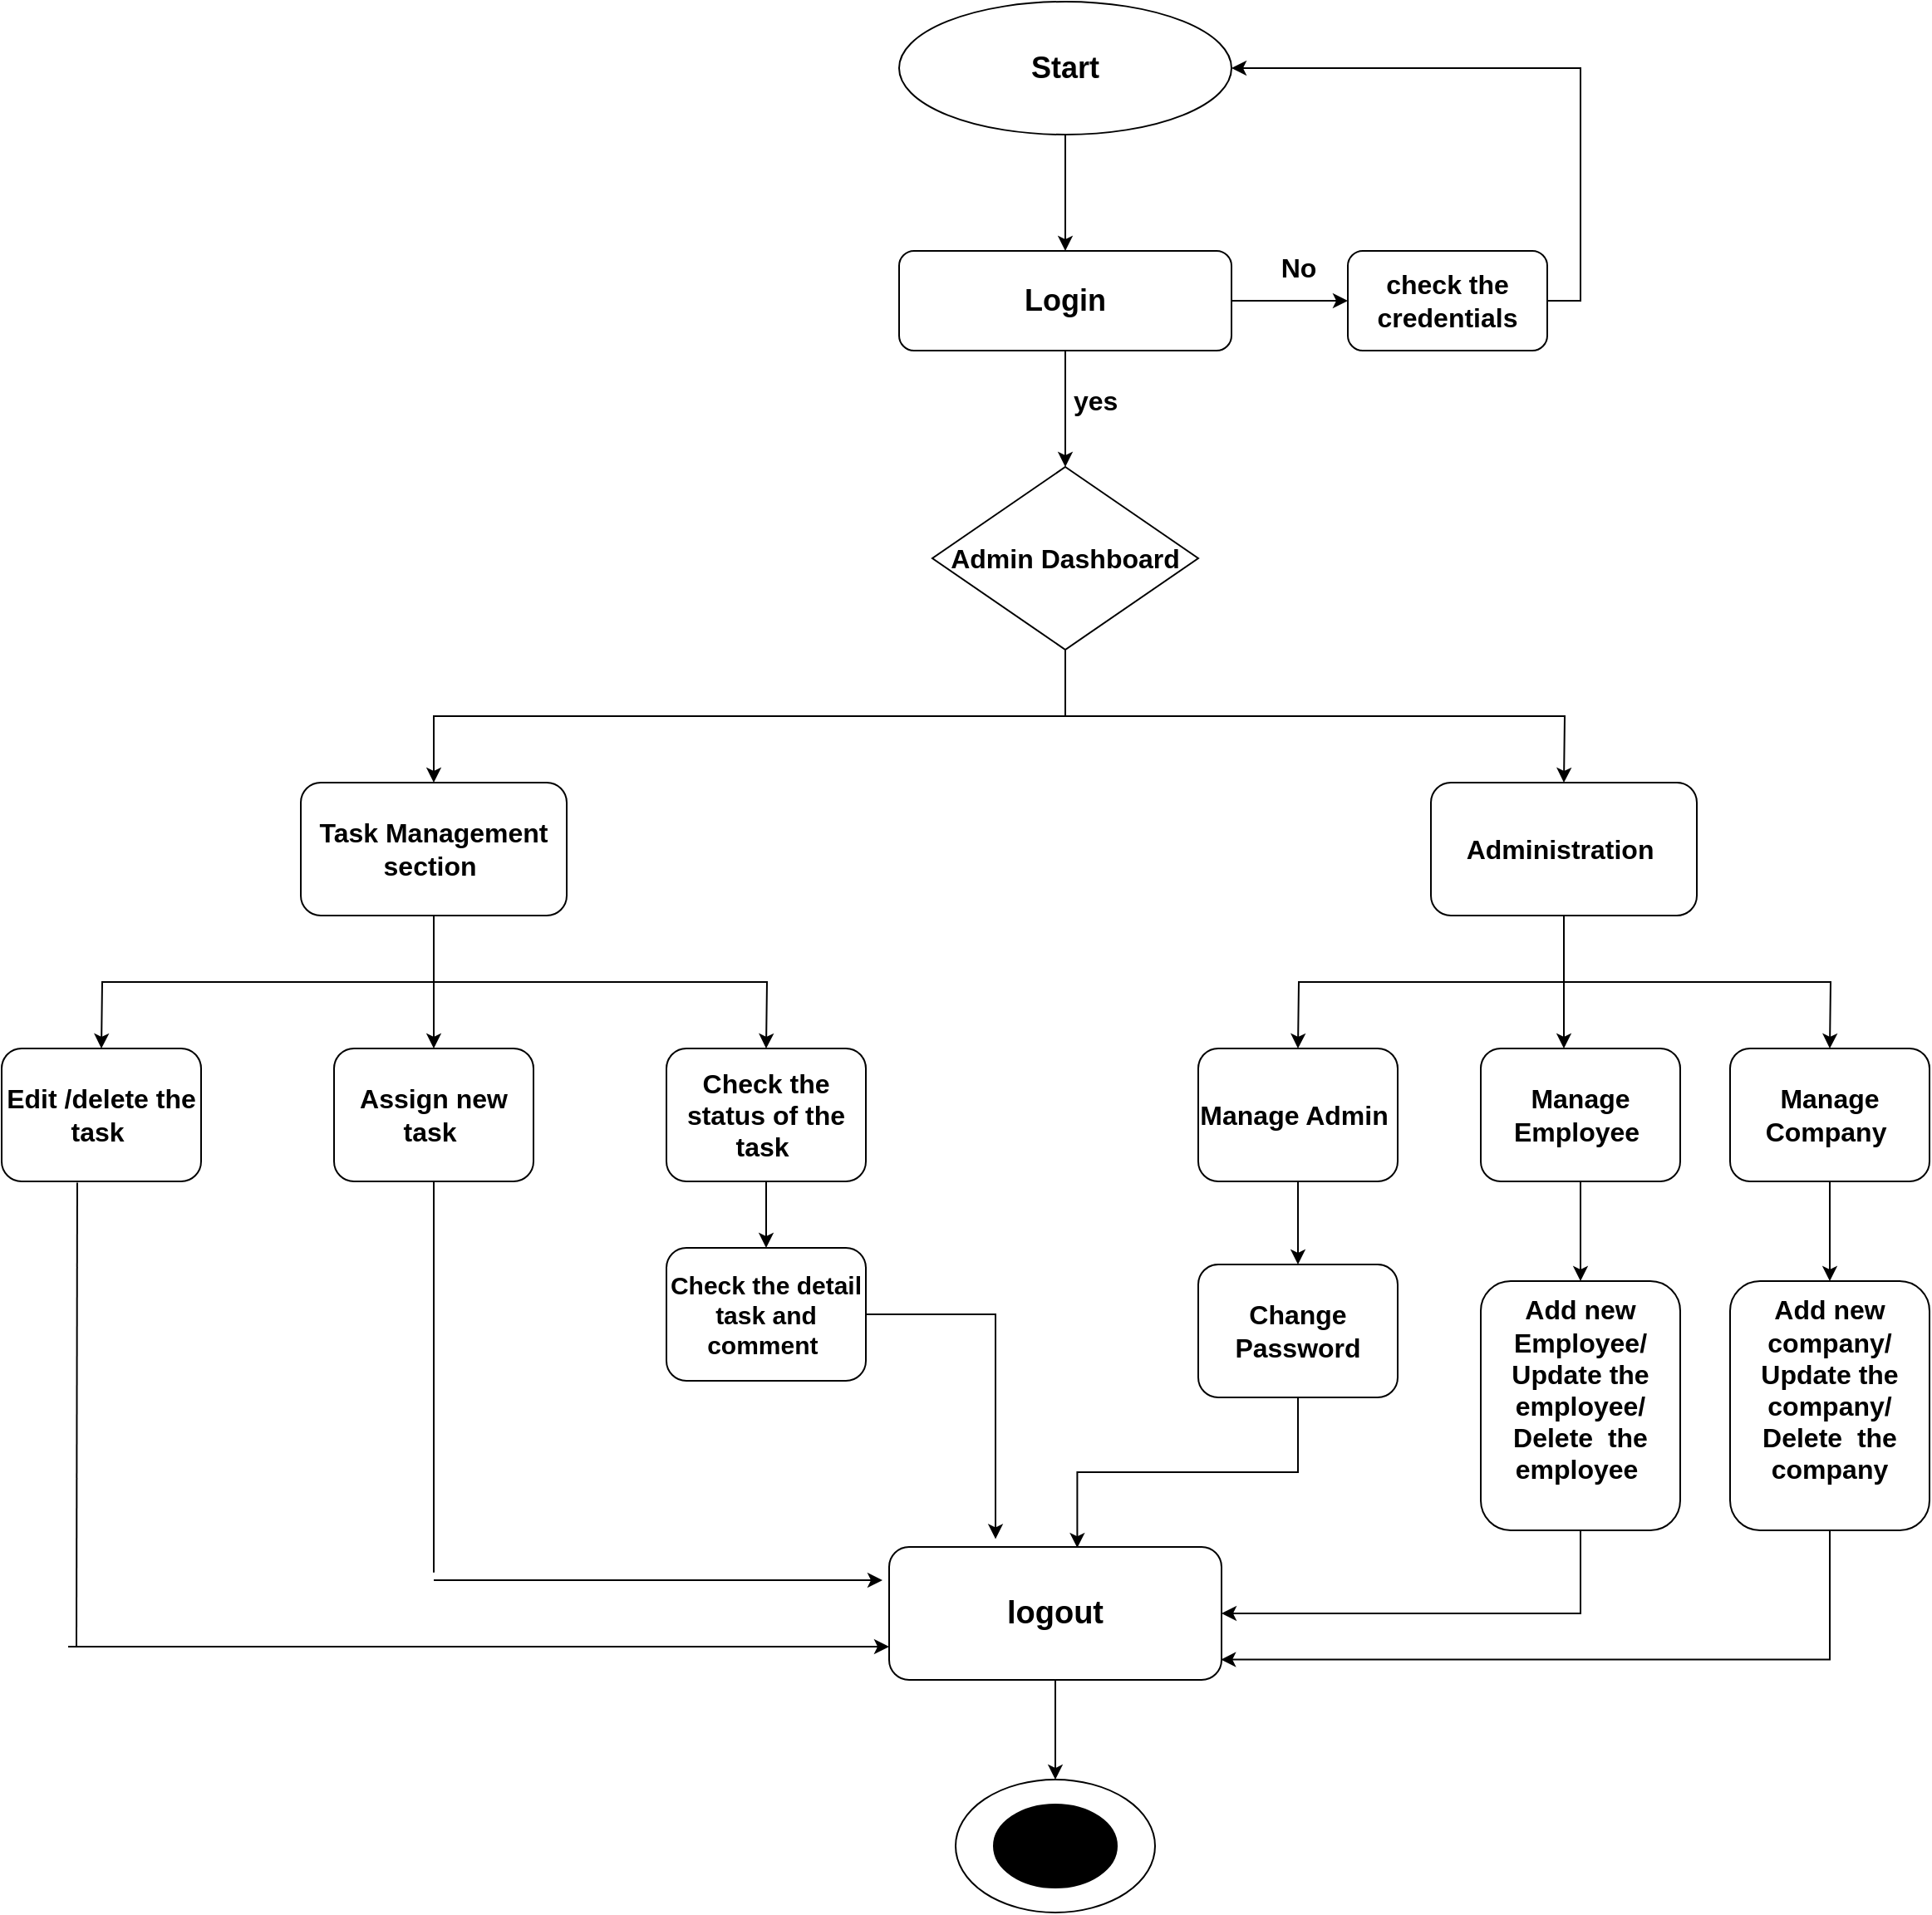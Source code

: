 <mxfile version="14.7.4" type="device"><diagram id="C5RBs43oDa-KdzZeNtuy" name="Page-1"><mxGraphModel dx="2359" dy="765" grid="1" gridSize="10" guides="1" tooltips="1" connect="1" arrows="1" fold="1" page="1" pageScale="1" pageWidth="827" pageHeight="1169" math="0" shadow="0"><root><mxCell id="WIyWlLk6GJQsqaUBKTNV-0"/><mxCell id="WIyWlLk6GJQsqaUBKTNV-1" parent="WIyWlLk6GJQsqaUBKTNV-0"/><mxCell id="NHrr6H1hfHoMugfe2snd-13" style="edgeStyle=orthogonalEdgeStyle;rounded=0;orthogonalLoop=1;jettySize=auto;html=1;exitX=0.5;exitY=1;exitDx=0;exitDy=0;" edge="1" parent="WIyWlLk6GJQsqaUBKTNV-1" source="NHrr6H1hfHoMugfe2snd-0"><mxGeometry relative="1" as="geometry"><mxPoint x="420" y="200" as="targetPoint"/></mxGeometry></mxCell><mxCell id="NHrr6H1hfHoMugfe2snd-0" value="&lt;font size=&quot;1&quot;&gt;&lt;b style=&quot;font-size: 18px&quot;&gt;Start&lt;/b&gt;&lt;/font&gt;" style="ellipse;whiteSpace=wrap;html=1;" vertex="1" parent="WIyWlLk6GJQsqaUBKTNV-1"><mxGeometry x="320" y="50" width="200" height="80" as="geometry"/></mxCell><mxCell id="NHrr6H1hfHoMugfe2snd-16" style="edgeStyle=orthogonalEdgeStyle;rounded=0;orthogonalLoop=1;jettySize=auto;html=1;exitX=0.5;exitY=1;exitDx=0;exitDy=0;" edge="1" parent="WIyWlLk6GJQsqaUBKTNV-1" source="NHrr6H1hfHoMugfe2snd-15"><mxGeometry relative="1" as="geometry"><mxPoint x="420" y="330" as="targetPoint"/></mxGeometry></mxCell><mxCell id="NHrr6H1hfHoMugfe2snd-17" style="edgeStyle=orthogonalEdgeStyle;rounded=0;orthogonalLoop=1;jettySize=auto;html=1;exitX=1;exitY=0.5;exitDx=0;exitDy=0;" edge="1" parent="WIyWlLk6GJQsqaUBKTNV-1" source="NHrr6H1hfHoMugfe2snd-15"><mxGeometry relative="1" as="geometry"><mxPoint x="590" y="230" as="targetPoint"/></mxGeometry></mxCell><mxCell id="NHrr6H1hfHoMugfe2snd-15" value="&lt;b&gt;&lt;font style=&quot;font-size: 18px&quot;&gt;Login&lt;/font&gt;&lt;/b&gt;" style="rounded=1;whiteSpace=wrap;html=1;" vertex="1" parent="WIyWlLk6GJQsqaUBKTNV-1"><mxGeometry x="320" y="200" width="200" height="60" as="geometry"/></mxCell><mxCell id="NHrr6H1hfHoMugfe2snd-18" value="&lt;font style=&quot;font-size: 16px&quot;&gt;&lt;b&gt;yes&amp;nbsp;&lt;/b&gt;&lt;/font&gt;" style="text;html=1;align=center;verticalAlign=middle;resizable=0;points=[];autosize=1;strokeColor=none;" vertex="1" parent="WIyWlLk6GJQsqaUBKTNV-1"><mxGeometry x="415" y="280" width="50" height="20" as="geometry"/></mxCell><mxCell id="NHrr6H1hfHoMugfe2snd-19" value="&lt;b&gt;&lt;font style=&quot;font-size: 16px&quot;&gt;No&lt;/font&gt;&lt;/b&gt;" style="text;html=1;align=center;verticalAlign=middle;resizable=0;points=[];autosize=1;strokeColor=none;" vertex="1" parent="WIyWlLk6GJQsqaUBKTNV-1"><mxGeometry x="540" y="200" width="40" height="20" as="geometry"/></mxCell><mxCell id="NHrr6H1hfHoMugfe2snd-21" style="edgeStyle=orthogonalEdgeStyle;rounded=0;orthogonalLoop=1;jettySize=auto;html=1;exitX=0.5;exitY=1;exitDx=0;exitDy=0;entryX=0.5;entryY=0;entryDx=0;entryDy=0;" edge="1" parent="WIyWlLk6GJQsqaUBKTNV-1" source="NHrr6H1hfHoMugfe2snd-20" target="NHrr6H1hfHoMugfe2snd-23"><mxGeometry relative="1" as="geometry"><mxPoint x="40" y="510" as="targetPoint"/><Array as="points"><mxPoint x="420" y="480"/><mxPoint x="40" y="480"/></Array></mxGeometry></mxCell><mxCell id="NHrr6H1hfHoMugfe2snd-22" style="edgeStyle=orthogonalEdgeStyle;rounded=0;orthogonalLoop=1;jettySize=auto;html=1;exitX=0.5;exitY=1;exitDx=0;exitDy=0;" edge="1" parent="WIyWlLk6GJQsqaUBKTNV-1" source="NHrr6H1hfHoMugfe2snd-20"><mxGeometry relative="1" as="geometry"><mxPoint x="720" y="520" as="targetPoint"/></mxGeometry></mxCell><mxCell id="NHrr6H1hfHoMugfe2snd-20" value="&lt;b&gt;&lt;font style=&quot;font-size: 16px&quot;&gt;Admin Dashboard&lt;/font&gt;&lt;/b&gt;" style="rhombus;whiteSpace=wrap;html=1;" vertex="1" parent="WIyWlLk6GJQsqaUBKTNV-1"><mxGeometry x="340" y="330" width="160" height="110" as="geometry"/></mxCell><mxCell id="NHrr6H1hfHoMugfe2snd-25" style="edgeStyle=orthogonalEdgeStyle;rounded=0;orthogonalLoop=1;jettySize=auto;html=1;exitX=0.5;exitY=1;exitDx=0;exitDy=0;" edge="1" parent="WIyWlLk6GJQsqaUBKTNV-1" source="NHrr6H1hfHoMugfe2snd-23"><mxGeometry relative="1" as="geometry"><mxPoint x="40" y="680" as="targetPoint"/></mxGeometry></mxCell><mxCell id="NHrr6H1hfHoMugfe2snd-26" style="edgeStyle=orthogonalEdgeStyle;rounded=0;orthogonalLoop=1;jettySize=auto;html=1;exitX=0.5;exitY=1;exitDx=0;exitDy=0;" edge="1" parent="WIyWlLk6GJQsqaUBKTNV-1" source="NHrr6H1hfHoMugfe2snd-23"><mxGeometry relative="1" as="geometry"><mxPoint x="240" y="680" as="targetPoint"/></mxGeometry></mxCell><mxCell id="NHrr6H1hfHoMugfe2snd-29" style="edgeStyle=orthogonalEdgeStyle;rounded=0;orthogonalLoop=1;jettySize=auto;html=1;exitX=0.5;exitY=1;exitDx=0;exitDy=0;" edge="1" parent="WIyWlLk6GJQsqaUBKTNV-1" source="NHrr6H1hfHoMugfe2snd-23"><mxGeometry relative="1" as="geometry"><mxPoint x="-160" y="680" as="targetPoint"/></mxGeometry></mxCell><mxCell id="NHrr6H1hfHoMugfe2snd-23" value="&lt;b&gt;&lt;font style=&quot;font-size: 16px&quot;&gt;Task Management section&amp;nbsp;&lt;/font&gt;&lt;/b&gt;" style="rounded=1;whiteSpace=wrap;html=1;" vertex="1" parent="WIyWlLk6GJQsqaUBKTNV-1"><mxGeometry x="-40" y="520" width="160" height="80" as="geometry"/></mxCell><mxCell id="NHrr6H1hfHoMugfe2snd-35" style="edgeStyle=orthogonalEdgeStyle;rounded=0;orthogonalLoop=1;jettySize=auto;html=1;exitX=0.5;exitY=1;exitDx=0;exitDy=0;" edge="1" parent="WIyWlLk6GJQsqaUBKTNV-1" source="NHrr6H1hfHoMugfe2snd-24"><mxGeometry relative="1" as="geometry"><mxPoint x="720" y="680" as="targetPoint"/></mxGeometry></mxCell><mxCell id="NHrr6H1hfHoMugfe2snd-36" style="edgeStyle=orthogonalEdgeStyle;rounded=0;orthogonalLoop=1;jettySize=auto;html=1;exitX=0.5;exitY=1;exitDx=0;exitDy=0;" edge="1" parent="WIyWlLk6GJQsqaUBKTNV-1" source="NHrr6H1hfHoMugfe2snd-24"><mxGeometry relative="1" as="geometry"><mxPoint x="880" y="680" as="targetPoint"/></mxGeometry></mxCell><mxCell id="NHrr6H1hfHoMugfe2snd-37" style="edgeStyle=orthogonalEdgeStyle;rounded=0;orthogonalLoop=1;jettySize=auto;html=1;exitX=0.5;exitY=1;exitDx=0;exitDy=0;" edge="1" parent="WIyWlLk6GJQsqaUBKTNV-1" source="NHrr6H1hfHoMugfe2snd-24"><mxGeometry relative="1" as="geometry"><mxPoint x="560" y="680" as="targetPoint"/></mxGeometry></mxCell><mxCell id="NHrr6H1hfHoMugfe2snd-24" value="&lt;font style=&quot;font-size: 16px&quot;&gt;&lt;b&gt;Administration&amp;nbsp;&lt;/b&gt;&lt;/font&gt;" style="rounded=1;whiteSpace=wrap;html=1;" vertex="1" parent="WIyWlLk6GJQsqaUBKTNV-1"><mxGeometry x="640" y="520" width="160" height="80" as="geometry"/></mxCell><mxCell id="NHrr6H1hfHoMugfe2snd-27" value="&lt;b&gt;&lt;font style=&quot;font-size: 16px&quot;&gt;Assign new task&amp;nbsp;&lt;/font&gt;&lt;/b&gt;" style="rounded=1;whiteSpace=wrap;html=1;" vertex="1" parent="WIyWlLk6GJQsqaUBKTNV-1"><mxGeometry x="-20" y="680" width="120" height="80" as="geometry"/></mxCell><mxCell id="NHrr6H1hfHoMugfe2snd-32" style="edgeStyle=orthogonalEdgeStyle;rounded=0;orthogonalLoop=1;jettySize=auto;html=1;exitX=0.5;exitY=1;exitDx=0;exitDy=0;" edge="1" parent="WIyWlLk6GJQsqaUBKTNV-1" source="NHrr6H1hfHoMugfe2snd-28" target="NHrr6H1hfHoMugfe2snd-33"><mxGeometry relative="1" as="geometry"><mxPoint x="240" y="810" as="targetPoint"/></mxGeometry></mxCell><mxCell id="NHrr6H1hfHoMugfe2snd-28" value="&lt;font style=&quot;font-size: 16px&quot;&gt;&lt;b&gt;Check the status of the task&amp;nbsp;&lt;/b&gt;&lt;/font&gt;" style="rounded=1;whiteSpace=wrap;html=1;" vertex="1" parent="WIyWlLk6GJQsqaUBKTNV-1"><mxGeometry x="180" y="680" width="120" height="80" as="geometry"/></mxCell><mxCell id="NHrr6H1hfHoMugfe2snd-31" value="&lt;span style=&quot;font-size: 16px&quot;&gt;&lt;b&gt;Edit /delete the task&amp;nbsp;&lt;/b&gt;&lt;/span&gt;" style="rounded=1;whiteSpace=wrap;html=1;" vertex="1" parent="WIyWlLk6GJQsqaUBKTNV-1"><mxGeometry x="-220" y="680" width="120" height="80" as="geometry"/></mxCell><mxCell id="NHrr6H1hfHoMugfe2snd-58" style="edgeStyle=orthogonalEdgeStyle;rounded=0;orthogonalLoop=1;jettySize=auto;html=1;entryX=0.32;entryY=-0.06;entryDx=0;entryDy=0;entryPerimeter=0;" edge="1" parent="WIyWlLk6GJQsqaUBKTNV-1" source="NHrr6H1hfHoMugfe2snd-33" target="NHrr6H1hfHoMugfe2snd-52"><mxGeometry relative="1" as="geometry"/></mxCell><mxCell id="NHrr6H1hfHoMugfe2snd-33" value="&lt;b&gt;&lt;font style=&quot;font-size: 15px&quot;&gt;Check the detail task and comment&amp;nbsp;&lt;/font&gt;&lt;/b&gt;" style="rounded=1;whiteSpace=wrap;html=1;" vertex="1" parent="WIyWlLk6GJQsqaUBKTNV-1"><mxGeometry x="180" y="800" width="120" height="80" as="geometry"/></mxCell><mxCell id="NHrr6H1hfHoMugfe2snd-41" style="edgeStyle=orthogonalEdgeStyle;rounded=0;orthogonalLoop=1;jettySize=auto;html=1;exitX=0.5;exitY=1;exitDx=0;exitDy=0;" edge="1" parent="WIyWlLk6GJQsqaUBKTNV-1" source="NHrr6H1hfHoMugfe2snd-38"><mxGeometry relative="1" as="geometry"><mxPoint x="560" y="810" as="targetPoint"/></mxGeometry></mxCell><mxCell id="NHrr6H1hfHoMugfe2snd-38" value="&lt;span style=&quot;font-size: 16px&quot;&gt;&lt;b&gt;Manage Admin&amp;nbsp;&lt;/b&gt;&lt;/span&gt;" style="rounded=1;whiteSpace=wrap;html=1;" vertex="1" parent="WIyWlLk6GJQsqaUBKTNV-1"><mxGeometry x="500" y="680" width="120" height="80" as="geometry"/></mxCell><mxCell id="NHrr6H1hfHoMugfe2snd-44" style="edgeStyle=orthogonalEdgeStyle;rounded=0;orthogonalLoop=1;jettySize=auto;html=1;exitX=0.5;exitY=1;exitDx=0;exitDy=0;entryX=0.5;entryY=0;entryDx=0;entryDy=0;" edge="1" parent="WIyWlLk6GJQsqaUBKTNV-1" source="NHrr6H1hfHoMugfe2snd-39" target="NHrr6H1hfHoMugfe2snd-46"><mxGeometry relative="1" as="geometry"><mxPoint x="730" y="820" as="targetPoint"/></mxGeometry></mxCell><mxCell id="NHrr6H1hfHoMugfe2snd-39" value="&lt;span style=&quot;font-size: 16px&quot;&gt;&lt;b&gt;Manage Employee&amp;nbsp;&lt;/b&gt;&lt;/span&gt;" style="rounded=1;whiteSpace=wrap;html=1;" vertex="1" parent="WIyWlLk6GJQsqaUBKTNV-1"><mxGeometry x="670" y="680" width="120" height="80" as="geometry"/></mxCell><mxCell id="NHrr6H1hfHoMugfe2snd-45" style="edgeStyle=orthogonalEdgeStyle;rounded=0;orthogonalLoop=1;jettySize=auto;html=1;exitX=0.5;exitY=1;exitDx=0;exitDy=0;entryX=0.5;entryY=0;entryDx=0;entryDy=0;" edge="1" parent="WIyWlLk6GJQsqaUBKTNV-1" source="NHrr6H1hfHoMugfe2snd-40" target="NHrr6H1hfHoMugfe2snd-48"><mxGeometry relative="1" as="geometry"><mxPoint x="880" y="810" as="targetPoint"/></mxGeometry></mxCell><mxCell id="NHrr6H1hfHoMugfe2snd-40" value="&lt;span style=&quot;font-size: 16px&quot;&gt;&lt;b&gt;Manage Company&amp;nbsp;&lt;/b&gt;&lt;/span&gt;" style="rounded=1;whiteSpace=wrap;html=1;" vertex="1" parent="WIyWlLk6GJQsqaUBKTNV-1"><mxGeometry x="820" y="680" width="120" height="80" as="geometry"/></mxCell><mxCell id="NHrr6H1hfHoMugfe2snd-59" style="edgeStyle=orthogonalEdgeStyle;rounded=0;orthogonalLoop=1;jettySize=auto;html=1;exitX=0.5;exitY=1;exitDx=0;exitDy=0;entryX=0.566;entryY=0.007;entryDx=0;entryDy=0;entryPerimeter=0;" edge="1" parent="WIyWlLk6GJQsqaUBKTNV-1" source="NHrr6H1hfHoMugfe2snd-43" target="NHrr6H1hfHoMugfe2snd-52"><mxGeometry relative="1" as="geometry"/></mxCell><mxCell id="NHrr6H1hfHoMugfe2snd-43" value="&lt;b&gt;&lt;font style=&quot;font-size: 16px&quot;&gt;Change Password&lt;/font&gt;&lt;/b&gt;" style="rounded=1;whiteSpace=wrap;html=1;" vertex="1" parent="WIyWlLk6GJQsqaUBKTNV-1"><mxGeometry x="500" y="810" width="120" height="80" as="geometry"/></mxCell><mxCell id="NHrr6H1hfHoMugfe2snd-62" style="edgeStyle=orthogonalEdgeStyle;rounded=0;orthogonalLoop=1;jettySize=auto;html=1;exitX=0.5;exitY=1;exitDx=0;exitDy=0;entryX=1;entryY=0.5;entryDx=0;entryDy=0;" edge="1" parent="WIyWlLk6GJQsqaUBKTNV-1" source="NHrr6H1hfHoMugfe2snd-46" target="NHrr6H1hfHoMugfe2snd-52"><mxGeometry relative="1" as="geometry"/></mxCell><mxCell id="NHrr6H1hfHoMugfe2snd-46" value="&lt;b style=&quot;font-size: 16px&quot;&gt;Add new Employee/&lt;/b&gt;&lt;br&gt;&lt;b style=&quot;font-size: 16px&quot;&gt;Update the employee/&lt;/b&gt;&lt;br&gt;&lt;span style=&quot;font-size: 16px&quot;&gt;&lt;b&gt;Delete&lt;/b&gt;&lt;/span&gt;&lt;b style=&quot;font-size: 16px&quot;&gt;&amp;nbsp; the employee&amp;nbsp;&lt;br&gt;&lt;br&gt;&lt;/b&gt;" style="rounded=1;whiteSpace=wrap;html=1;" vertex="1" parent="WIyWlLk6GJQsqaUBKTNV-1"><mxGeometry x="670" y="820" width="120" height="150" as="geometry"/></mxCell><mxCell id="NHrr6H1hfHoMugfe2snd-63" style="edgeStyle=orthogonalEdgeStyle;rounded=0;orthogonalLoop=1;jettySize=auto;html=1;exitX=0.5;exitY=1;exitDx=0;exitDy=0;entryX=0.998;entryY=0.847;entryDx=0;entryDy=0;entryPerimeter=0;" edge="1" parent="WIyWlLk6GJQsqaUBKTNV-1" source="NHrr6H1hfHoMugfe2snd-48" target="NHrr6H1hfHoMugfe2snd-52"><mxGeometry relative="1" as="geometry"/></mxCell><mxCell id="NHrr6H1hfHoMugfe2snd-48" value="&lt;b style=&quot;font-size: 16px&quot;&gt;Add new company/&lt;/b&gt;&lt;br&gt;&lt;b style=&quot;font-size: 16px&quot;&gt;Update the company/&lt;/b&gt;&lt;br&gt;&lt;span style=&quot;font-size: 16px&quot;&gt;&lt;b&gt;Delete&lt;/b&gt;&lt;/span&gt;&lt;b style=&quot;font-size: 16px&quot;&gt;&amp;nbsp; the company&lt;br&gt;&lt;br&gt;&lt;/b&gt;" style="rounded=1;whiteSpace=wrap;html=1;" vertex="1" parent="WIyWlLk6GJQsqaUBKTNV-1"><mxGeometry x="820" y="820" width="120" height="150" as="geometry"/></mxCell><mxCell id="NHrr6H1hfHoMugfe2snd-65" style="edgeStyle=orthogonalEdgeStyle;rounded=0;orthogonalLoop=1;jettySize=auto;html=1;exitX=1;exitY=0.5;exitDx=0;exitDy=0;entryX=1;entryY=0.5;entryDx=0;entryDy=0;" edge="1" parent="WIyWlLk6GJQsqaUBKTNV-1" source="NHrr6H1hfHoMugfe2snd-50" target="NHrr6H1hfHoMugfe2snd-0"><mxGeometry relative="1" as="geometry"/></mxCell><mxCell id="NHrr6H1hfHoMugfe2snd-50" value="&lt;b&gt;&lt;font style=&quot;font-size: 16px&quot;&gt;check the credentials&lt;/font&gt;&lt;/b&gt;" style="rounded=1;whiteSpace=wrap;html=1;" vertex="1" parent="WIyWlLk6GJQsqaUBKTNV-1"><mxGeometry x="590" y="200" width="120" height="60" as="geometry"/></mxCell><mxCell id="NHrr6H1hfHoMugfe2snd-64" style="edgeStyle=orthogonalEdgeStyle;rounded=0;orthogonalLoop=1;jettySize=auto;html=1;exitX=0.5;exitY=1;exitDx=0;exitDy=0;" edge="1" parent="WIyWlLk6GJQsqaUBKTNV-1" source="NHrr6H1hfHoMugfe2snd-52"><mxGeometry relative="1" as="geometry"><mxPoint x="414" y="1120" as="targetPoint"/></mxGeometry></mxCell><mxCell id="NHrr6H1hfHoMugfe2snd-52" value="&lt;font style=&quot;font-size: 19px&quot;&gt;&lt;b&gt;logout&lt;/b&gt;&lt;/font&gt;" style="rounded=1;whiteSpace=wrap;html=1;" vertex="1" parent="WIyWlLk6GJQsqaUBKTNV-1"><mxGeometry x="314" y="980" width="200" height="80" as="geometry"/></mxCell><mxCell id="NHrr6H1hfHoMugfe2snd-54" value="" style="endArrow=none;html=1;exitX=0.379;exitY=1.01;exitDx=0;exitDy=0;exitPerimeter=0;" edge="1" parent="WIyWlLk6GJQsqaUBKTNV-1" source="NHrr6H1hfHoMugfe2snd-31"><mxGeometry width="50" height="50" relative="1" as="geometry"><mxPoint x="370" y="980" as="sourcePoint"/><mxPoint x="-175" y="1040" as="targetPoint"/></mxGeometry></mxCell><mxCell id="NHrr6H1hfHoMugfe2snd-55" value="" style="endArrow=classic;html=1;entryX=0;entryY=0.75;entryDx=0;entryDy=0;" edge="1" parent="WIyWlLk6GJQsqaUBKTNV-1" target="NHrr6H1hfHoMugfe2snd-52"><mxGeometry width="50" height="50" relative="1" as="geometry"><mxPoint x="-180" y="1040" as="sourcePoint"/><mxPoint x="390" y="930" as="targetPoint"/></mxGeometry></mxCell><mxCell id="NHrr6H1hfHoMugfe2snd-56" value="" style="endArrow=none;html=1;exitX=0.5;exitY=1;exitDx=0;exitDy=0;" edge="1" parent="WIyWlLk6GJQsqaUBKTNV-1" source="NHrr6H1hfHoMugfe2snd-27"><mxGeometry width="50" height="50" relative="1" as="geometry"><mxPoint x="-164.52" y="770.8" as="sourcePoint"/><mxPoint x="40" y="960" as="targetPoint"/><Array as="points"><mxPoint x="40" y="1000"/></Array></mxGeometry></mxCell><mxCell id="NHrr6H1hfHoMugfe2snd-57" value="" style="endArrow=classic;html=1;" edge="1" parent="WIyWlLk6GJQsqaUBKTNV-1"><mxGeometry width="50" height="50" relative="1" as="geometry"><mxPoint x="40" y="1000" as="sourcePoint"/><mxPoint x="310" y="1000" as="targetPoint"/></mxGeometry></mxCell><mxCell id="NHrr6H1hfHoMugfe2snd-66" value="" style="ellipse;whiteSpace=wrap;html=1;" vertex="1" parent="WIyWlLk6GJQsqaUBKTNV-1"><mxGeometry x="354" y="1120" width="120" height="80" as="geometry"/></mxCell><mxCell id="NHrr6H1hfHoMugfe2snd-67" value="" style="ellipse;whiteSpace=wrap;html=1;fillColor=#000000;" vertex="1" parent="WIyWlLk6GJQsqaUBKTNV-1"><mxGeometry x="377" y="1135" width="74" height="50" as="geometry"/></mxCell></root></mxGraphModel></diagram></mxfile>